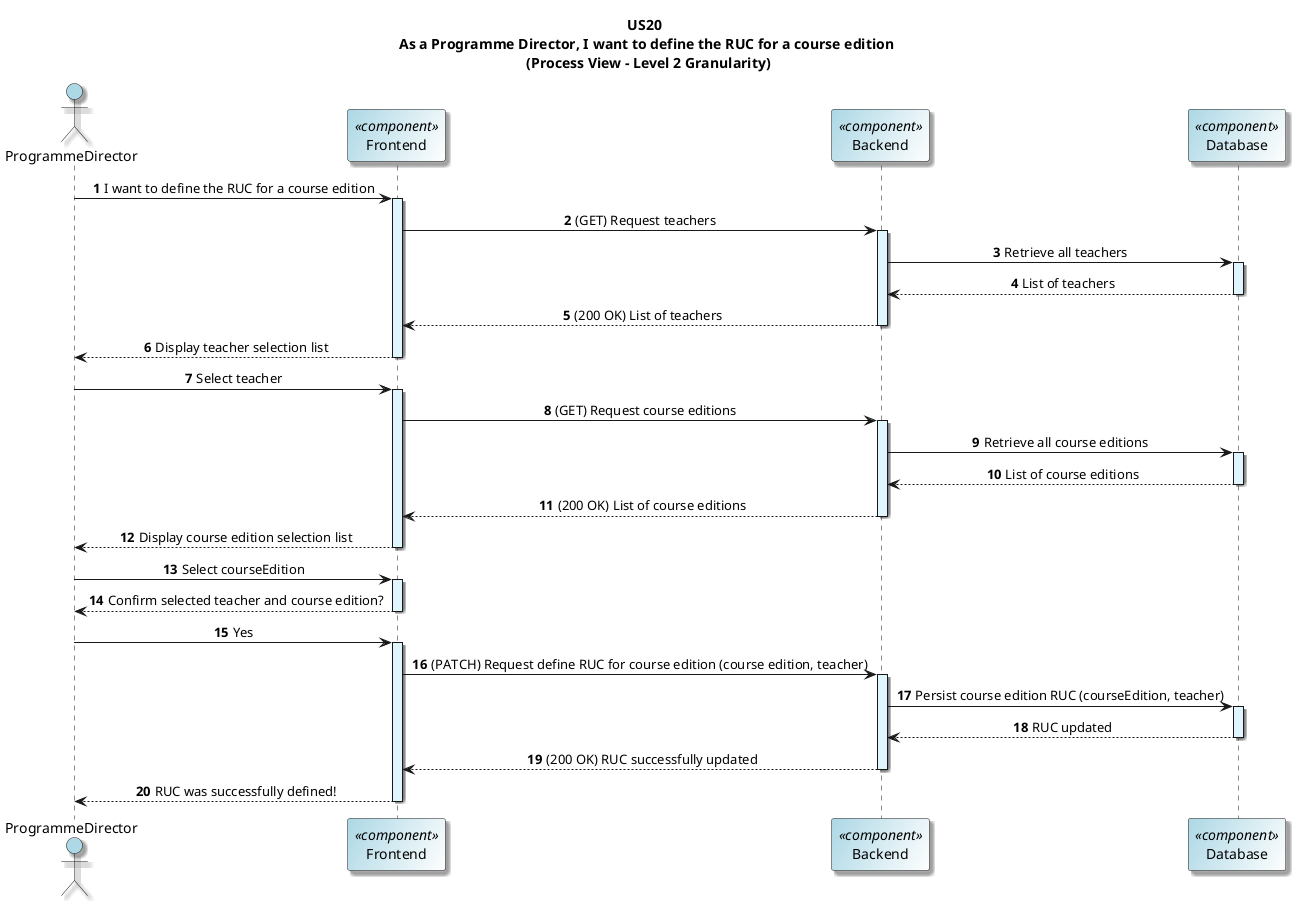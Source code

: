 @startuml

title US20 \n As a Programme Director, I want to define the RUC for a course edition \n (Process View - Level 2 Granularity)

skinparam titleFontName "Verdana"
skinparam defaultFontName "Verdana"
skinparam defaultTextAlignment center
skinparam shadowing true
skinparam actorBackgroundColor #lightblue
skinparam participantBackgroundColor #lightblue/white

autonumber

actor ProgrammeDirector as PD
participant "Frontend" as Frontend <<component>>
participant "Backend" as Backend <<component>>
participant "Database" as DB <<component>>

PD -> Frontend: I want to define the RUC for a course edition
activate Frontend #E1F5FE

' --- Select teachers ---
Frontend -> Backend: (GET) Request teachers
activate Backend  #E1F5FE
Backend -> DB: Retrieve all teachers
activate DB  #E1F5FE
DB --> Backend: List of teachers
deactivate DB
Backend --> Frontend: (200 OK) List of teachers
deactivate Backend
Frontend --> PD: Display teacher selection list


deactivate Frontend
PD -> Frontend: Select teacher
activate Frontend #E1F5FE

' --- Select course edition ---
Frontend -> Backend: (GET) Request course editions
activate Backend  #E1F5FE
Backend -> DB: Retrieve all course editions
activate DB  #E1F5FE
DB --> Backend: List of course editions
deactivate DB
Backend --> Frontend: (200 OK) List of course editions
deactivate Backend
Frontend --> PD: Display course edition selection list
deactivate Frontend

PD -> Frontend: Select courseEdition
activate Frontend  #E1F5FE


' --- Confirm ---
Frontend --> PD: Confirm selected teacher and course edition?
deactivate Frontend
PD -> Frontend: Yes
activate Frontend #E1F5FE


' --- Define RUC ---
Frontend -> Backend: (PATCH) Request define RUC for course edition (course edition, teacher)
activate Backend  #E1F5FE
Backend -> DB: Persist course edition RUC (courseEdition, teacher)
activate DB  #E1F5FE
DB --> Backend: RUC updated
deactivate DB
Backend --> Frontend: (200 OK) RUC successfully updated
deactivate Backend

Frontend --> PD: RUC was successfully defined!
deactivate Frontend

@enduml